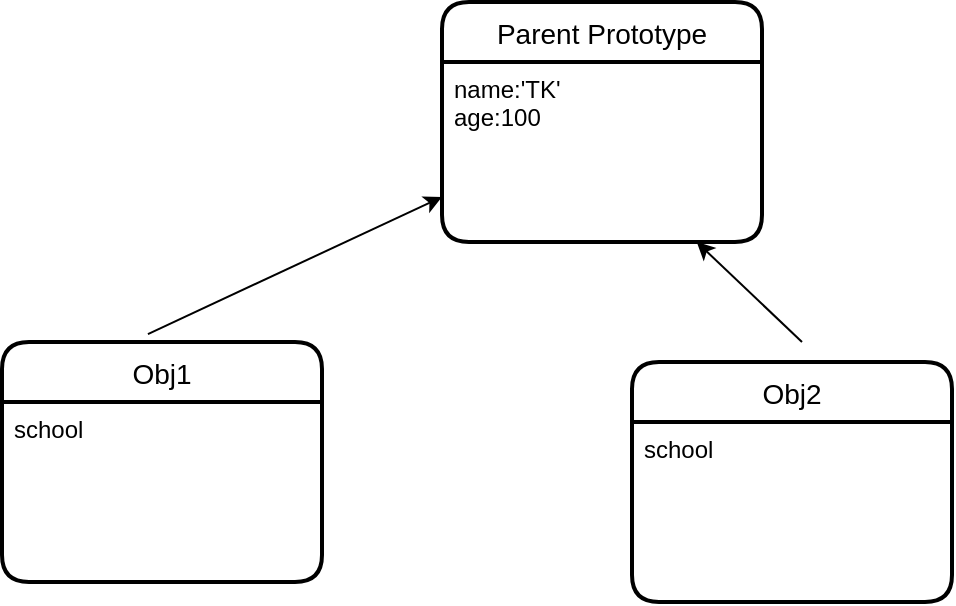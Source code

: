 <mxfile version="13.7.9" type="device"><diagram id="gxwtQL1R0tgA0YS0qF5j" name="Page-1"><mxGraphModel dx="1012" dy="740" grid="1" gridSize="10" guides="1" tooltips="1" connect="1" arrows="1" fold="1" page="1" pageScale="1" pageWidth="850" pageHeight="1100" math="0" shadow="0"><root><mxCell id="0"/><mxCell id="1" parent="0"/><mxCell id="FUzfJFG8D1V5wX8QczRc-4" value="Parent Prototype" style="swimlane;childLayout=stackLayout;horizontal=1;startSize=30;horizontalStack=0;rounded=1;fontSize=14;fontStyle=0;strokeWidth=2;resizeParent=0;resizeLast=1;shadow=0;dashed=0;align=center;" vertex="1" parent="1"><mxGeometry x="330" y="120" width="160" height="120" as="geometry"/></mxCell><mxCell id="FUzfJFG8D1V5wX8QczRc-5" value="name:'TK'&#10;age:100" style="align=left;strokeColor=none;fillColor=none;spacingLeft=4;fontSize=12;verticalAlign=top;resizable=0;rotatable=0;part=1;" vertex="1" parent="FUzfJFG8D1V5wX8QczRc-4"><mxGeometry y="30" width="160" height="90" as="geometry"/></mxCell><mxCell id="FUzfJFG8D1V5wX8QczRc-8" value="Obj1" style="swimlane;childLayout=stackLayout;horizontal=1;startSize=30;horizontalStack=0;rounded=1;fontSize=14;fontStyle=0;strokeWidth=2;resizeParent=0;resizeLast=1;shadow=0;dashed=0;align=center;" vertex="1" parent="1"><mxGeometry x="110" y="290" width="160" height="120" as="geometry"/></mxCell><mxCell id="FUzfJFG8D1V5wX8QczRc-9" value="school" style="align=left;strokeColor=none;fillColor=none;spacingLeft=4;fontSize=12;verticalAlign=top;resizable=0;rotatable=0;part=1;" vertex="1" parent="FUzfJFG8D1V5wX8QczRc-8"><mxGeometry y="30" width="160" height="90" as="geometry"/></mxCell><mxCell id="FUzfJFG8D1V5wX8QczRc-11" value="Obj2" style="swimlane;childLayout=stackLayout;horizontal=1;startSize=30;horizontalStack=0;rounded=1;fontSize=14;fontStyle=0;strokeWidth=2;resizeParent=0;resizeLast=1;shadow=0;dashed=0;align=center;" vertex="1" parent="1"><mxGeometry x="425" y="300" width="160" height="120" as="geometry"/></mxCell><mxCell id="FUzfJFG8D1V5wX8QczRc-12" value="school" style="align=left;strokeColor=none;fillColor=none;spacingLeft=4;fontSize=12;verticalAlign=top;resizable=0;rotatable=0;part=1;" vertex="1" parent="FUzfJFG8D1V5wX8QczRc-11"><mxGeometry y="30" width="160" height="90" as="geometry"/></mxCell><mxCell id="FUzfJFG8D1V5wX8QczRc-14" value="" style="endArrow=classic;html=1;" edge="1" parent="1" target="FUzfJFG8D1V5wX8QczRc-5"><mxGeometry width="50" height="50" relative="1" as="geometry"><mxPoint x="510" y="290" as="sourcePoint"/><mxPoint x="450" y="350" as="targetPoint"/></mxGeometry></mxCell><mxCell id="FUzfJFG8D1V5wX8QczRc-15" value="" style="endArrow=classic;html=1;exitX=0.456;exitY=-0.033;exitDx=0;exitDy=0;exitPerimeter=0;entryX=0;entryY=0.75;entryDx=0;entryDy=0;" edge="1" parent="1" source="FUzfJFG8D1V5wX8QczRc-8" target="FUzfJFG8D1V5wX8QczRc-5"><mxGeometry width="50" height="50" relative="1" as="geometry"><mxPoint x="400" y="400" as="sourcePoint"/><mxPoint x="450" y="350" as="targetPoint"/></mxGeometry></mxCell></root></mxGraphModel></diagram></mxfile>